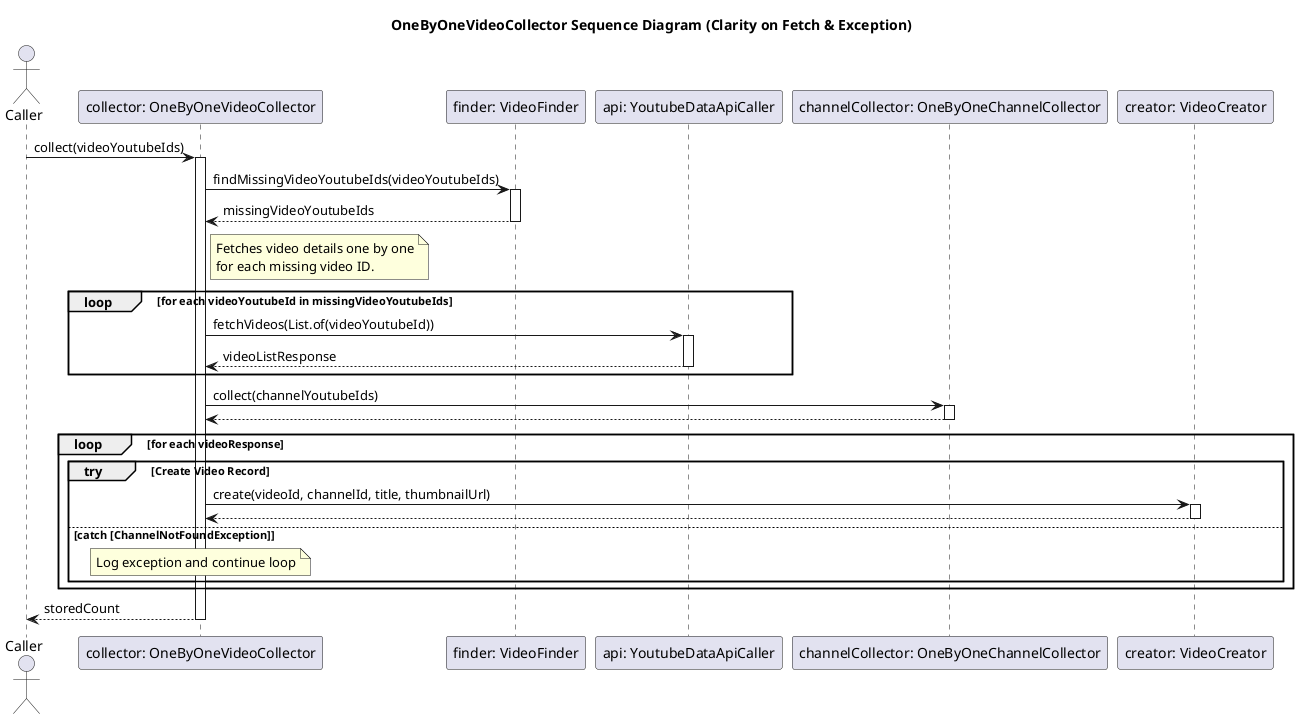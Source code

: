 @startuml
title "OneByOneVideoCollector Sequence Diagram (Clarity on Fetch & Exception)"

actor "Caller" as caller
participant "collector: OneByOneVideoCollector" as collector
participant "finder: VideoFinder" as finder
participant "api: YoutubeDataApiCaller" as api
participant "channelCollector: OneByOneChannelCollector" as channelCollector
participant "creator: VideoCreator" as creator

caller -> collector : collect(videoYoutubeIds)
activate collector

collector -> finder : findMissingVideoYoutubeIds(videoYoutubeIds)
activate finder
finder --> collector : missingVideoYoutubeIds
deactivate finder

note right of collector
    Fetches video details one by one
    for each missing video ID.
end note
loop for each videoYoutubeId in missingVideoYoutubeIds
    collector -> api : fetchVideos(List.of(videoYoutubeId))
    activate api
    api --> collector : videoListResponse
    deactivate api
end

collector -> channelCollector : collect(channelYoutubeIds)
activate channelCollector
channelCollector --> collector
deactivate channelCollector

loop for each videoResponse
    group try [Create Video Record]
        collector -> creator : create(videoId, channelId, title, thumbnailUrl)
        activate creator
        creator --> collector
        deactivate creator
    else catch [ChannelNotFoundException]
        note over collector : Log exception and continue loop
    end
end

collector --> caller : storedCount
deactivate collector

@enduml